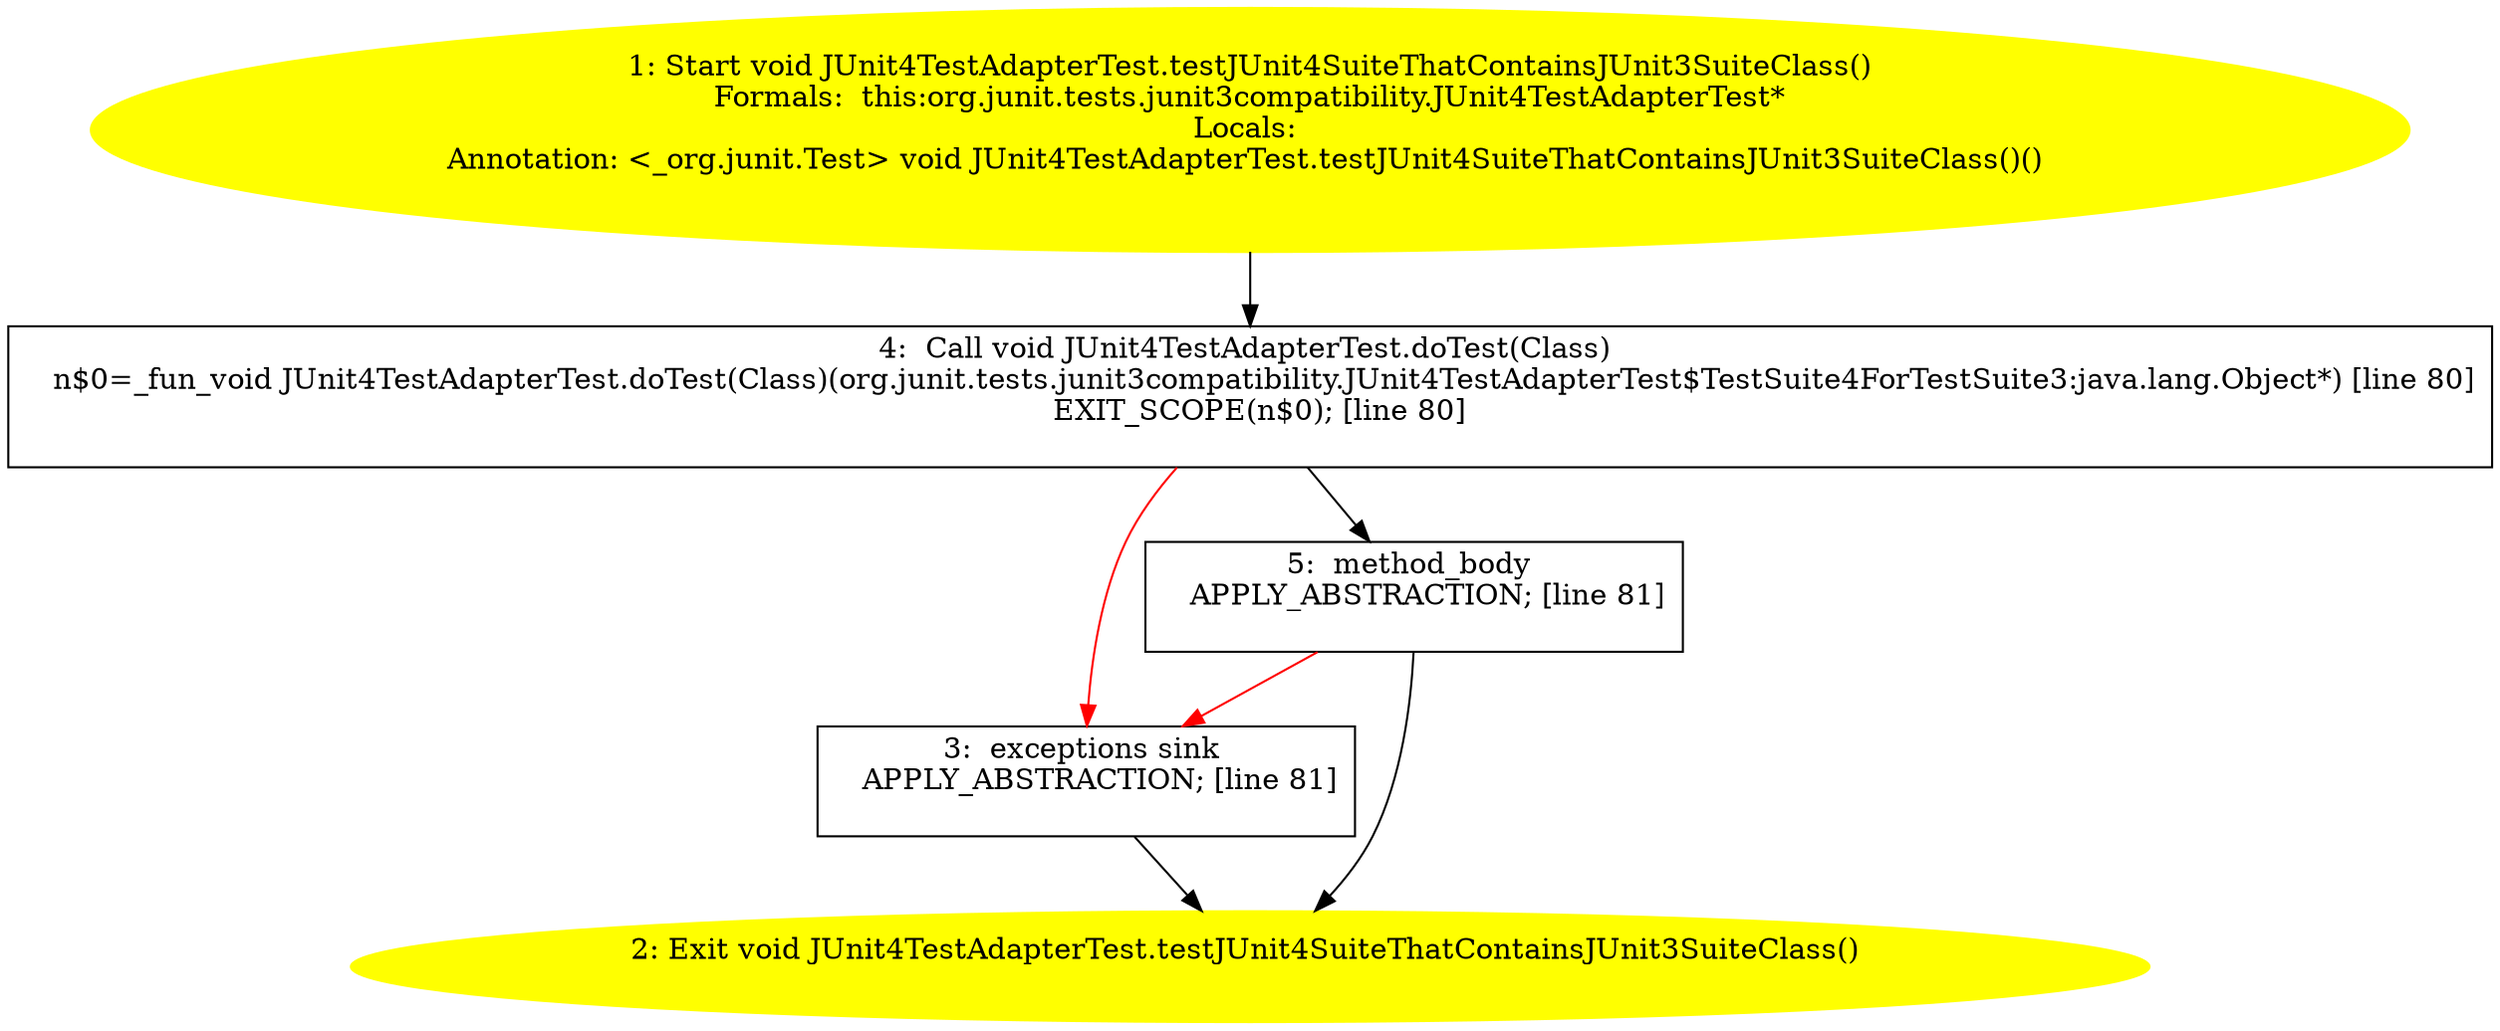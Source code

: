 /* @generated */
digraph cfg {
"org.junit.tests.junit3compatibility.JUnit4TestAdapterTest.testJUnit4SuiteThatContainsJUnit3SuiteClas.6f6353e96f72f2fec57cff88d4e2cb36_1" [label="1: Start void JUnit4TestAdapterTest.testJUnit4SuiteThatContainsJUnit3SuiteClass()\nFormals:  this:org.junit.tests.junit3compatibility.JUnit4TestAdapterTest*\nLocals: \nAnnotation: <_org.junit.Test> void JUnit4TestAdapterTest.testJUnit4SuiteThatContainsJUnit3SuiteClass()() \n  " color=yellow style=filled]
	

	 "org.junit.tests.junit3compatibility.JUnit4TestAdapterTest.testJUnit4SuiteThatContainsJUnit3SuiteClas.6f6353e96f72f2fec57cff88d4e2cb36_1" -> "org.junit.tests.junit3compatibility.JUnit4TestAdapterTest.testJUnit4SuiteThatContainsJUnit3SuiteClas.6f6353e96f72f2fec57cff88d4e2cb36_4" ;
"org.junit.tests.junit3compatibility.JUnit4TestAdapterTest.testJUnit4SuiteThatContainsJUnit3SuiteClas.6f6353e96f72f2fec57cff88d4e2cb36_2" [label="2: Exit void JUnit4TestAdapterTest.testJUnit4SuiteThatContainsJUnit3SuiteClass() \n  " color=yellow style=filled]
	

"org.junit.tests.junit3compatibility.JUnit4TestAdapterTest.testJUnit4SuiteThatContainsJUnit3SuiteClas.6f6353e96f72f2fec57cff88d4e2cb36_3" [label="3:  exceptions sink \n   APPLY_ABSTRACTION; [line 81]\n " shape="box"]
	

	 "org.junit.tests.junit3compatibility.JUnit4TestAdapterTest.testJUnit4SuiteThatContainsJUnit3SuiteClas.6f6353e96f72f2fec57cff88d4e2cb36_3" -> "org.junit.tests.junit3compatibility.JUnit4TestAdapterTest.testJUnit4SuiteThatContainsJUnit3SuiteClas.6f6353e96f72f2fec57cff88d4e2cb36_2" ;
"org.junit.tests.junit3compatibility.JUnit4TestAdapterTest.testJUnit4SuiteThatContainsJUnit3SuiteClas.6f6353e96f72f2fec57cff88d4e2cb36_4" [label="4:  Call void JUnit4TestAdapterTest.doTest(Class) \n   n$0=_fun_void JUnit4TestAdapterTest.doTest(Class)(org.junit.tests.junit3compatibility.JUnit4TestAdapterTest$TestSuite4ForTestSuite3:java.lang.Object*) [line 80]\n  EXIT_SCOPE(n$0); [line 80]\n " shape="box"]
	

	 "org.junit.tests.junit3compatibility.JUnit4TestAdapterTest.testJUnit4SuiteThatContainsJUnit3SuiteClas.6f6353e96f72f2fec57cff88d4e2cb36_4" -> "org.junit.tests.junit3compatibility.JUnit4TestAdapterTest.testJUnit4SuiteThatContainsJUnit3SuiteClas.6f6353e96f72f2fec57cff88d4e2cb36_5" ;
	 "org.junit.tests.junit3compatibility.JUnit4TestAdapterTest.testJUnit4SuiteThatContainsJUnit3SuiteClas.6f6353e96f72f2fec57cff88d4e2cb36_4" -> "org.junit.tests.junit3compatibility.JUnit4TestAdapterTest.testJUnit4SuiteThatContainsJUnit3SuiteClas.6f6353e96f72f2fec57cff88d4e2cb36_3" [color="red" ];
"org.junit.tests.junit3compatibility.JUnit4TestAdapterTest.testJUnit4SuiteThatContainsJUnit3SuiteClas.6f6353e96f72f2fec57cff88d4e2cb36_5" [label="5:  method_body \n   APPLY_ABSTRACTION; [line 81]\n " shape="box"]
	

	 "org.junit.tests.junit3compatibility.JUnit4TestAdapterTest.testJUnit4SuiteThatContainsJUnit3SuiteClas.6f6353e96f72f2fec57cff88d4e2cb36_5" -> "org.junit.tests.junit3compatibility.JUnit4TestAdapterTest.testJUnit4SuiteThatContainsJUnit3SuiteClas.6f6353e96f72f2fec57cff88d4e2cb36_2" ;
	 "org.junit.tests.junit3compatibility.JUnit4TestAdapterTest.testJUnit4SuiteThatContainsJUnit3SuiteClas.6f6353e96f72f2fec57cff88d4e2cb36_5" -> "org.junit.tests.junit3compatibility.JUnit4TestAdapterTest.testJUnit4SuiteThatContainsJUnit3SuiteClas.6f6353e96f72f2fec57cff88d4e2cb36_3" [color="red" ];
}
